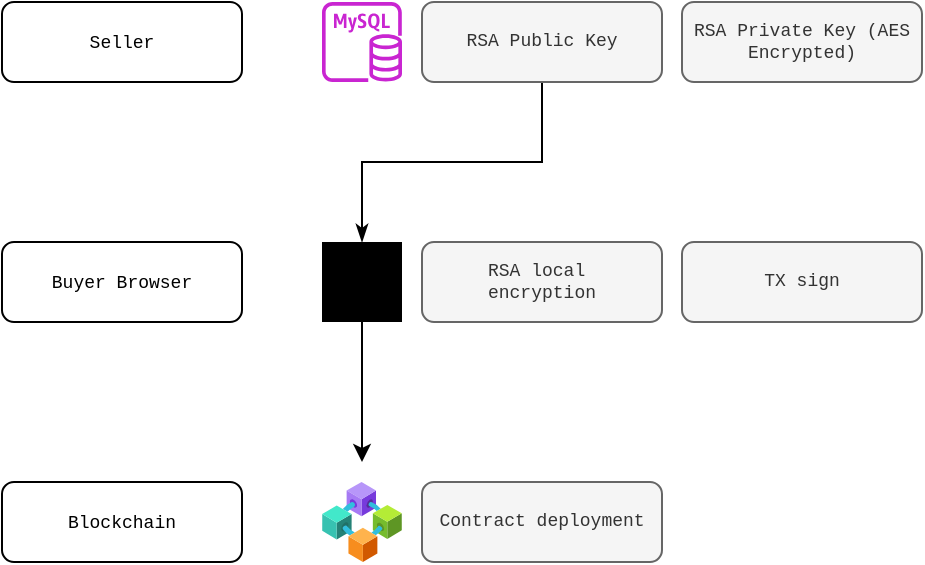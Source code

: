 <mxfile version="27.1.6">
  <diagram name="Página-1" id="8yMHYTz_803AB02uWGQf">
    <mxGraphModel dx="1426" dy="825" grid="1" gridSize="10" guides="1" tooltips="1" connect="1" arrows="1" fold="1" page="1" pageScale="1" pageWidth="827" pageHeight="1169" math="0" shadow="0">
      <root>
        <mxCell id="0" />
        <mxCell id="1" parent="0" />
        <mxCell id="SLmHRyZ1ggGEnPBknI3N-14" style="edgeStyle=orthogonalEdgeStyle;rounded=0;orthogonalLoop=1;jettySize=auto;html=1;exitX=0.5;exitY=1;exitDx=0;exitDy=0;endArrow=classicThin;endFill=1;" parent="1" source="SLmHRyZ1ggGEnPBknI3N-2" target="SLmHRyZ1ggGEnPBknI3N-9" edge="1">
          <mxGeometry relative="1" as="geometry" />
        </mxCell>
        <mxCell id="SLmHRyZ1ggGEnPBknI3N-2" value="&lt;font&gt;RSA Public Key&lt;/font&gt;" style="rounded=1;whiteSpace=wrap;html=1;fillColor=#f5f5f5;fontColor=#333333;strokeColor=#666666;fontFamily=Courier New;fontSize=9;" parent="1" vertex="1">
          <mxGeometry x="370" y="240" width="120" height="40" as="geometry" />
        </mxCell>
        <mxCell id="SLmHRyZ1ggGEnPBknI3N-3" value="&lt;font&gt;RSA Private Key (AES Encrypted)&lt;/font&gt;" style="rounded=1;whiteSpace=wrap;html=1;fillColor=#f5f5f5;fontColor=#333333;strokeColor=#666666;fontFamily=Courier New;fontSize=9;" parent="1" vertex="1">
          <mxGeometry x="500" y="240" width="120" height="40" as="geometry" />
        </mxCell>
        <mxCell id="SLmHRyZ1ggGEnPBknI3N-4" value="&lt;font face=&quot;Courier New&quot;&gt;Seller&lt;/font&gt;" style="rounded=1;whiteSpace=wrap;html=1;fontSize=9;" parent="1" vertex="1">
          <mxGeometry x="160" y="240" width="120" height="40" as="geometry" />
        </mxCell>
        <mxCell id="SLmHRyZ1ggGEnPBknI3N-6" value="" style="sketch=0;outlineConnect=0;fontColor=#232F3E;gradientColor=none;fillColor=#C925D1;strokeColor=none;dashed=0;verticalLabelPosition=bottom;verticalAlign=top;align=center;html=1;fontSize=12;fontStyle=0;aspect=fixed;pointerEvents=1;shape=mxgraph.aws4.rds_mysql_instance;" parent="1" vertex="1">
          <mxGeometry x="320" y="240" width="40" height="40" as="geometry" />
        </mxCell>
        <mxCell id="SLmHRyZ1ggGEnPBknI3N-22" style="edgeStyle=orthogonalEdgeStyle;rounded=0;orthogonalLoop=1;jettySize=auto;html=1;" parent="1" source="SLmHRyZ1ggGEnPBknI3N-9" edge="1">
          <mxGeometry relative="1" as="geometry">
            <mxPoint x="340" y="470" as="targetPoint" />
          </mxGeometry>
        </mxCell>
        <mxCell id="SLmHRyZ1ggGEnPBknI3N-9" value="" style="sketch=0;verticalLabelPosition=bottom;sketch=0;html=1;verticalAlign=top;strokeColor=none;fillColor=#000000;align=center;outlineConnect=0;pointerEvents=1;shape=mxgraph.citrix2.citrix_enterprise_browser;" parent="1" vertex="1">
          <mxGeometry x="320" y="360" width="40" height="40" as="geometry" />
        </mxCell>
        <mxCell id="SLmHRyZ1ggGEnPBknI3N-12" value="&lt;font face=&quot;Courier New&quot;&gt;Buyer Browser&lt;/font&gt;" style="rounded=1;whiteSpace=wrap;html=1;fontSize=9;" parent="1" vertex="1">
          <mxGeometry x="160" y="360" width="120" height="40" as="geometry" />
        </mxCell>
        <mxCell id="SLmHRyZ1ggGEnPBknI3N-15" value="&lt;font face=&quot;Courier New&quot;&gt;Blockchain&lt;/font&gt;" style="rounded=1;whiteSpace=wrap;html=1;fontSize=9;" parent="1" vertex="1">
          <mxGeometry x="160" y="480" width="120" height="40" as="geometry" />
        </mxCell>
        <mxCell id="SLmHRyZ1ggGEnPBknI3N-21" value="" style="image;aspect=fixed;html=1;points=[];align=center;fontSize=12;image=img/lib/azure2/blockchain/Consortium.svg;" parent="1" vertex="1">
          <mxGeometry x="320" y="480" width="40" height="40" as="geometry" />
        </mxCell>
        <mxCell id="SLmHRyZ1ggGEnPBknI3N-23" value="&lt;font&gt;RSA local&amp;nbsp;&lt;/font&gt;&lt;div&gt;&lt;span style=&quot;background-color: transparent; color: light-dark(rgb(51, 51, 51), rgb(193, 193, 193));&quot;&gt;encryption&lt;/span&gt;&lt;/div&gt;" style="rounded=1;whiteSpace=wrap;html=1;fillColor=#f5f5f5;fontColor=#333333;strokeColor=#666666;fontFamily=Courier New;fontSize=9;" parent="1" vertex="1">
          <mxGeometry x="370" y="360" width="120" height="40" as="geometry" />
        </mxCell>
        <mxCell id="SLmHRyZ1ggGEnPBknI3N-24" value="Contract deployment" style="rounded=1;whiteSpace=wrap;html=1;fillColor=#f5f5f5;fontColor=#333333;strokeColor=#666666;fontFamily=Courier New;fontSize=9;" parent="1" vertex="1">
          <mxGeometry x="370" y="480" width="120" height="40" as="geometry" />
        </mxCell>
        <mxCell id="6prjhwAkLejhJQoo6XQP-1" value="TX sign" style="rounded=1;whiteSpace=wrap;html=1;fillColor=#f5f5f5;fontColor=#333333;strokeColor=#666666;fontFamily=Courier New;fontSize=9;" vertex="1" parent="1">
          <mxGeometry x="500" y="360" width="120" height="40" as="geometry" />
        </mxCell>
      </root>
    </mxGraphModel>
  </diagram>
</mxfile>
